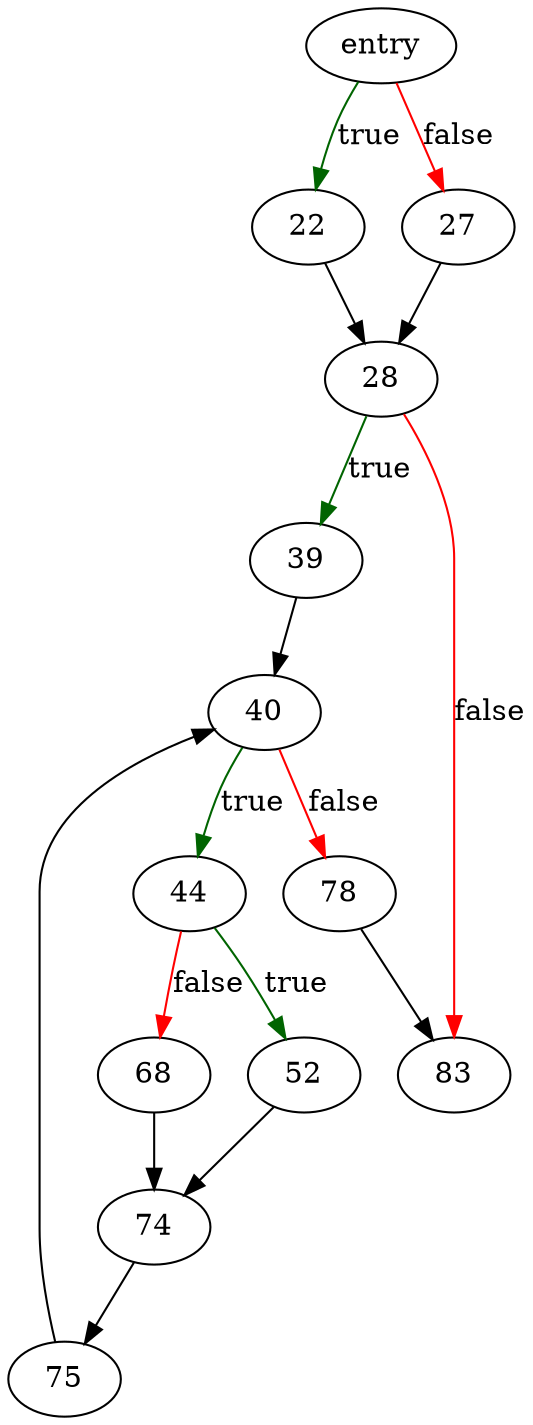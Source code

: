 digraph "exprINAffinity" {
	// Node definitions.
	2 [label=entry];
	22;
	27;
	28;
	39;
	40;
	44;
	52;
	68;
	74;
	75;
	78;
	83;

	// Edge definitions.
	2 -> 22 [
		color=darkgreen
		label=true
	];
	2 -> 27 [
		color=red
		label=false
	];
	22 -> 28;
	27 -> 28;
	28 -> 39 [
		color=darkgreen
		label=true
	];
	28 -> 83 [
		color=red
		label=false
	];
	39 -> 40;
	40 -> 44 [
		color=darkgreen
		label=true
	];
	40 -> 78 [
		color=red
		label=false
	];
	44 -> 52 [
		color=darkgreen
		label=true
	];
	44 -> 68 [
		color=red
		label=false
	];
	52 -> 74;
	68 -> 74;
	74 -> 75;
	75 -> 40;
	78 -> 83;
}